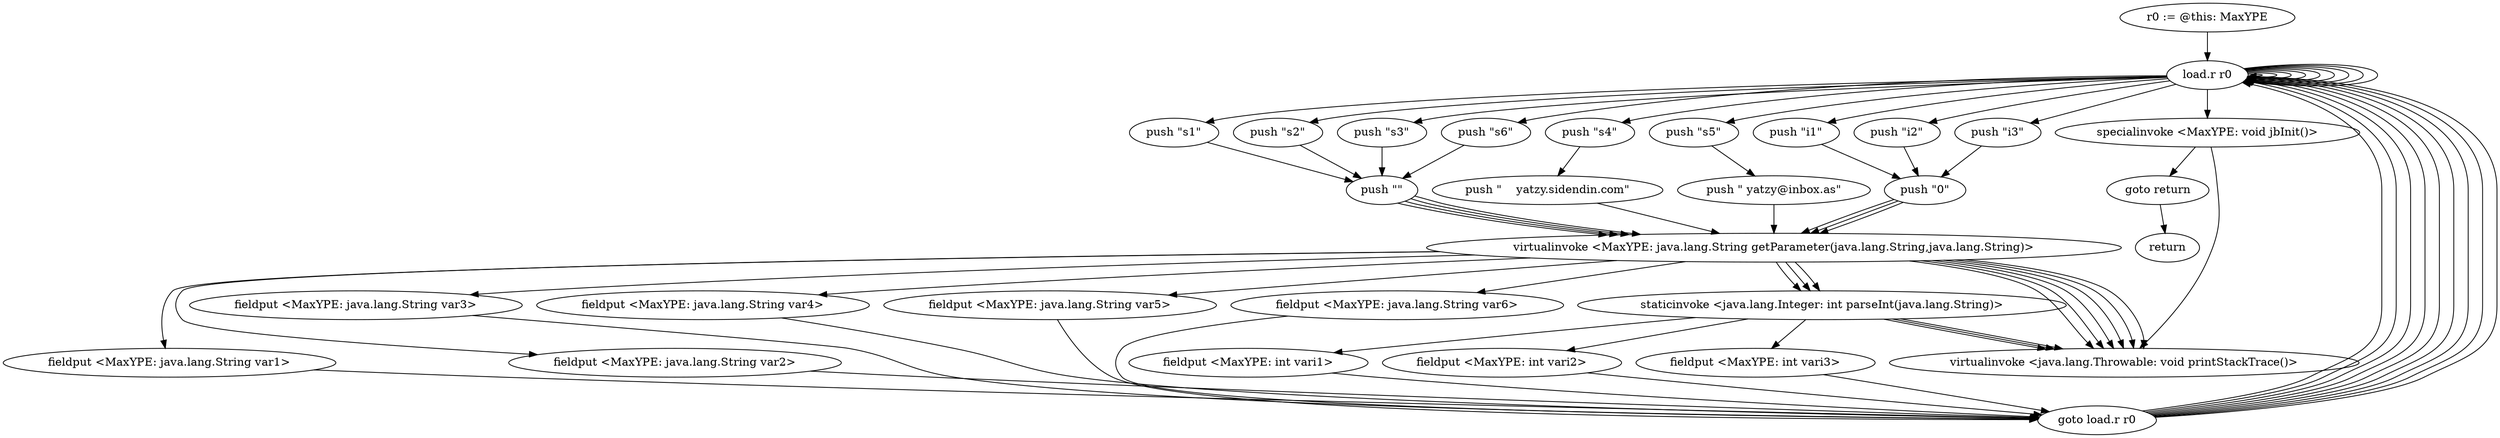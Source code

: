 digraph "" {
    "r0 := @this: MaxYPE"
    "load.r r0"
    "r0 := @this: MaxYPE"->"load.r r0";
    "load.r r0"->"load.r r0";
    "push \"s1\""
    "load.r r0"->"push \"s1\"";
    "push \"\""
    "push \"s1\""->"push \"\"";
    "virtualinvoke <MaxYPE: java.lang.String getParameter(java.lang.String,java.lang.String)>"
    "push \"\""->"virtualinvoke <MaxYPE: java.lang.String getParameter(java.lang.String,java.lang.String)>";
    "fieldput <MaxYPE: java.lang.String var1>"
    "virtualinvoke <MaxYPE: java.lang.String getParameter(java.lang.String,java.lang.String)>"->"fieldput <MaxYPE: java.lang.String var1>";
    "goto load.r r0"
    "fieldput <MaxYPE: java.lang.String var1>"->"goto load.r r0";
    "goto load.r r0"->"load.r r0";
    "load.r r0"->"load.r r0";
    "push \"s2\""
    "load.r r0"->"push \"s2\"";
    "push \"s2\""->"push \"\"";
    "push \"\""->"virtualinvoke <MaxYPE: java.lang.String getParameter(java.lang.String,java.lang.String)>";
    "fieldput <MaxYPE: java.lang.String var2>"
    "virtualinvoke <MaxYPE: java.lang.String getParameter(java.lang.String,java.lang.String)>"->"fieldput <MaxYPE: java.lang.String var2>";
    "fieldput <MaxYPE: java.lang.String var2>"->"goto load.r r0";
    "goto load.r r0"->"load.r r0";
    "load.r r0"->"load.r r0";
    "push \"s3\""
    "load.r r0"->"push \"s3\"";
    "push \"s3\""->"push \"\"";
    "push \"\""->"virtualinvoke <MaxYPE: java.lang.String getParameter(java.lang.String,java.lang.String)>";
    "fieldput <MaxYPE: java.lang.String var3>"
    "virtualinvoke <MaxYPE: java.lang.String getParameter(java.lang.String,java.lang.String)>"->"fieldput <MaxYPE: java.lang.String var3>";
    "fieldput <MaxYPE: java.lang.String var3>"->"goto load.r r0";
    "goto load.r r0"->"load.r r0";
    "load.r r0"->"load.r r0";
    "push \"s4\""
    "load.r r0"->"push \"s4\"";
    "push \"    yatzy.sidendin.com\""
    "push \"s4\""->"push \"    yatzy.sidendin.com\"";
    "push \"    yatzy.sidendin.com\""->"virtualinvoke <MaxYPE: java.lang.String getParameter(java.lang.String,java.lang.String)>";
    "fieldput <MaxYPE: java.lang.String var4>"
    "virtualinvoke <MaxYPE: java.lang.String getParameter(java.lang.String,java.lang.String)>"->"fieldput <MaxYPE: java.lang.String var4>";
    "fieldput <MaxYPE: java.lang.String var4>"->"goto load.r r0";
    "goto load.r r0"->"load.r r0";
    "load.r r0"->"load.r r0";
    "push \"s5\""
    "load.r r0"->"push \"s5\"";
    "push \" yatzy@inbox.as\""
    "push \"s5\""->"push \" yatzy@inbox.as\"";
    "push \" yatzy@inbox.as\""->"virtualinvoke <MaxYPE: java.lang.String getParameter(java.lang.String,java.lang.String)>";
    "fieldput <MaxYPE: java.lang.String var5>"
    "virtualinvoke <MaxYPE: java.lang.String getParameter(java.lang.String,java.lang.String)>"->"fieldput <MaxYPE: java.lang.String var5>";
    "fieldput <MaxYPE: java.lang.String var5>"->"goto load.r r0";
    "goto load.r r0"->"load.r r0";
    "load.r r0"->"load.r r0";
    "push \"s6\""
    "load.r r0"->"push \"s6\"";
    "push \"s6\""->"push \"\"";
    "push \"\""->"virtualinvoke <MaxYPE: java.lang.String getParameter(java.lang.String,java.lang.String)>";
    "fieldput <MaxYPE: java.lang.String var6>"
    "virtualinvoke <MaxYPE: java.lang.String getParameter(java.lang.String,java.lang.String)>"->"fieldput <MaxYPE: java.lang.String var6>";
    "fieldput <MaxYPE: java.lang.String var6>"->"goto load.r r0";
    "goto load.r r0"->"load.r r0";
    "load.r r0"->"load.r r0";
    "push \"i1\""
    "load.r r0"->"push \"i1\"";
    "push \"0\""
    "push \"i1\""->"push \"0\"";
    "push \"0\""->"virtualinvoke <MaxYPE: java.lang.String getParameter(java.lang.String,java.lang.String)>";
    "staticinvoke <java.lang.Integer: int parseInt(java.lang.String)>"
    "virtualinvoke <MaxYPE: java.lang.String getParameter(java.lang.String,java.lang.String)>"->"staticinvoke <java.lang.Integer: int parseInt(java.lang.String)>";
    "fieldput <MaxYPE: int vari1>"
    "staticinvoke <java.lang.Integer: int parseInt(java.lang.String)>"->"fieldput <MaxYPE: int vari1>";
    "fieldput <MaxYPE: int vari1>"->"goto load.r r0";
    "goto load.r r0"->"load.r r0";
    "load.r r0"->"load.r r0";
    "push \"i2\""
    "load.r r0"->"push \"i2\"";
    "push \"i2\""->"push \"0\"";
    "push \"0\""->"virtualinvoke <MaxYPE: java.lang.String getParameter(java.lang.String,java.lang.String)>";
    "virtualinvoke <MaxYPE: java.lang.String getParameter(java.lang.String,java.lang.String)>"->"staticinvoke <java.lang.Integer: int parseInt(java.lang.String)>";
    "fieldput <MaxYPE: int vari2>"
    "staticinvoke <java.lang.Integer: int parseInt(java.lang.String)>"->"fieldput <MaxYPE: int vari2>";
    "fieldput <MaxYPE: int vari2>"->"goto load.r r0";
    "goto load.r r0"->"load.r r0";
    "load.r r0"->"load.r r0";
    "push \"i3\""
    "load.r r0"->"push \"i3\"";
    "push \"i3\""->"push \"0\"";
    "push \"0\""->"virtualinvoke <MaxYPE: java.lang.String getParameter(java.lang.String,java.lang.String)>";
    "virtualinvoke <MaxYPE: java.lang.String getParameter(java.lang.String,java.lang.String)>"->"staticinvoke <java.lang.Integer: int parseInt(java.lang.String)>";
    "fieldput <MaxYPE: int vari3>"
    "staticinvoke <java.lang.Integer: int parseInt(java.lang.String)>"->"fieldput <MaxYPE: int vari3>";
    "fieldput <MaxYPE: int vari3>"->"goto load.r r0";
    "goto load.r r0"->"load.r r0";
    "specialinvoke <MaxYPE: void jbInit()>"
    "load.r r0"->"specialinvoke <MaxYPE: void jbInit()>";
    "goto return"
    "specialinvoke <MaxYPE: void jbInit()>"->"goto return";
    "return"
    "goto return"->"return";
    "virtualinvoke <java.lang.Throwable: void printStackTrace()>"
    "specialinvoke <MaxYPE: void jbInit()>"->"virtualinvoke <java.lang.Throwable: void printStackTrace()>";
    "staticinvoke <java.lang.Integer: int parseInt(java.lang.String)>"->"virtualinvoke <java.lang.Throwable: void printStackTrace()>";
    "staticinvoke <java.lang.Integer: int parseInt(java.lang.String)>"->"virtualinvoke <java.lang.Throwable: void printStackTrace()>";
    "staticinvoke <java.lang.Integer: int parseInt(java.lang.String)>"->"virtualinvoke <java.lang.Throwable: void printStackTrace()>";
    "virtualinvoke <MaxYPE: java.lang.String getParameter(java.lang.String,java.lang.String)>"->"virtualinvoke <java.lang.Throwable: void printStackTrace()>";
    "virtualinvoke <MaxYPE: java.lang.String getParameter(java.lang.String,java.lang.String)>"->"virtualinvoke <java.lang.Throwable: void printStackTrace()>";
    "virtualinvoke <MaxYPE: java.lang.String getParameter(java.lang.String,java.lang.String)>"->"virtualinvoke <java.lang.Throwable: void printStackTrace()>";
    "virtualinvoke <MaxYPE: java.lang.String getParameter(java.lang.String,java.lang.String)>"->"virtualinvoke <java.lang.Throwable: void printStackTrace()>";
    "virtualinvoke <MaxYPE: java.lang.String getParameter(java.lang.String,java.lang.String)>"->"virtualinvoke <java.lang.Throwable: void printStackTrace()>";
    "virtualinvoke <MaxYPE: java.lang.String getParameter(java.lang.String,java.lang.String)>"->"virtualinvoke <java.lang.Throwable: void printStackTrace()>";
}
